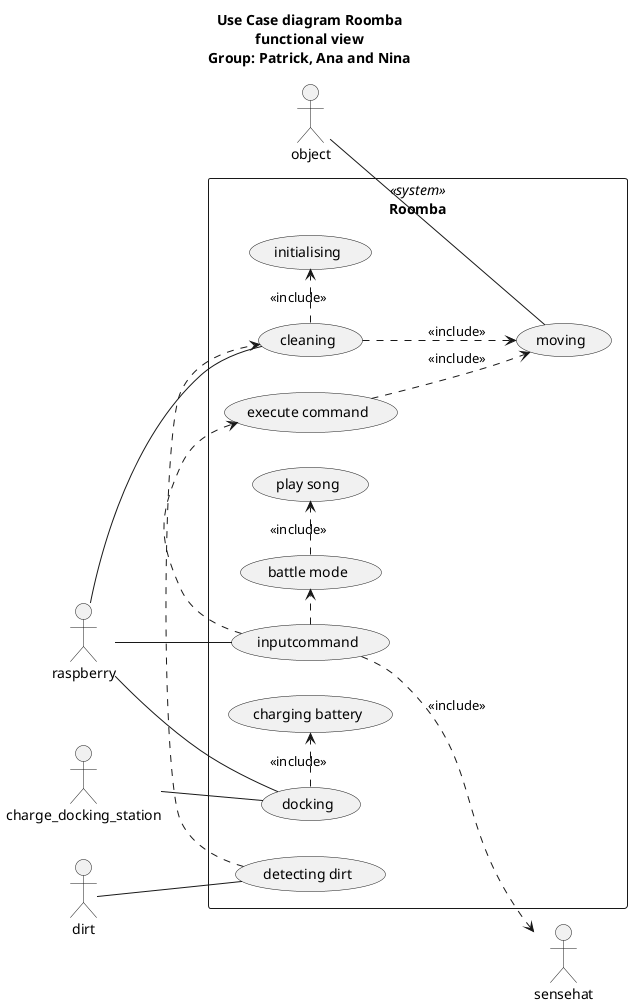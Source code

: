 @startuml

 

title Use Case diagram Roomba\nfunctional view\nGroup: Patrick, Ana and Nina

 

left to right direction

skinparam packageStyle rectangle

 

actor raspberry

actor sensehat

actor object

actor dirt

actor charge_docking_station

 

rectangle Roomba <<system>> {

  raspberry -- (cleaning)

  raspberry -- (docking)

  raspberry -- (inputcommand)

   

  dirt -- (detecting dirt)

  (detecting dirt) .> (cleaning)

  (cleaning) .> (initialising) : <<include>>

  (cleaning) ..> (moving) : <<include>>

 

  charge_docking_station -- (docking)

  (docking) .> (charging battery) : <<include>>

 

  (inputcommand) .> (execute command)

  (inputcommand) .> (battle mode)

  (battle mode) .> (play song) : <<include>>

  (execute command) ..> (moving) : <<include>>

  (inputcommand) ..> sensehat : <<include>>

 

  object -- (moving)

 

}

 

@enduml